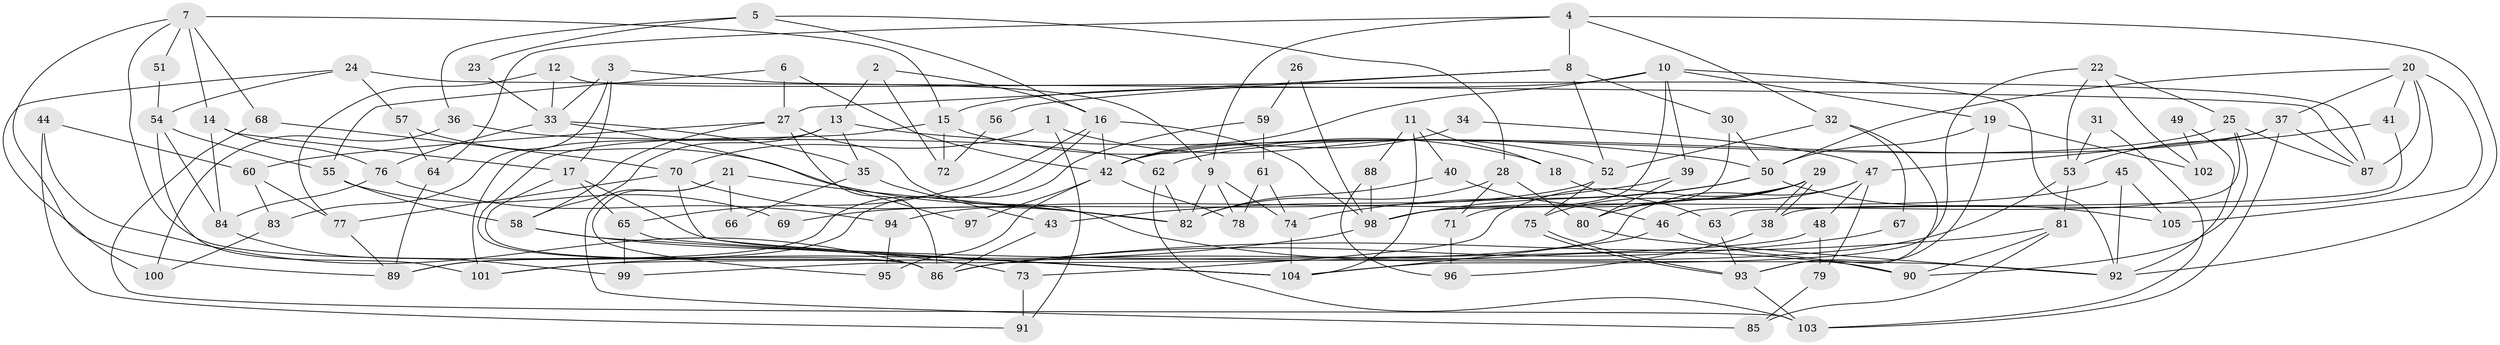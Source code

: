 // Generated by graph-tools (version 1.1) at 2025/50/03/09/25 03:50:15]
// undirected, 105 vertices, 210 edges
graph export_dot {
graph [start="1"]
  node [color=gray90,style=filled];
  1;
  2;
  3;
  4;
  5;
  6;
  7;
  8;
  9;
  10;
  11;
  12;
  13;
  14;
  15;
  16;
  17;
  18;
  19;
  20;
  21;
  22;
  23;
  24;
  25;
  26;
  27;
  28;
  29;
  30;
  31;
  32;
  33;
  34;
  35;
  36;
  37;
  38;
  39;
  40;
  41;
  42;
  43;
  44;
  45;
  46;
  47;
  48;
  49;
  50;
  51;
  52;
  53;
  54;
  55;
  56;
  57;
  58;
  59;
  60;
  61;
  62;
  63;
  64;
  65;
  66;
  67;
  68;
  69;
  70;
  71;
  72;
  73;
  74;
  75;
  76;
  77;
  78;
  79;
  80;
  81;
  82;
  83;
  84;
  85;
  86;
  87;
  88;
  89;
  90;
  91;
  92;
  93;
  94;
  95;
  96;
  97;
  98;
  99;
  100;
  101;
  102;
  103;
  104;
  105;
  1 -- 70;
  1 -- 52;
  1 -- 91;
  2 -- 16;
  2 -- 13;
  2 -- 72;
  3 -- 33;
  3 -- 9;
  3 -- 17;
  3 -- 83;
  4 -- 32;
  4 -- 9;
  4 -- 8;
  4 -- 64;
  4 -- 92;
  5 -- 16;
  5 -- 28;
  5 -- 23;
  5 -- 36;
  6 -- 55;
  6 -- 42;
  6 -- 27;
  7 -- 14;
  7 -- 15;
  7 -- 51;
  7 -- 68;
  7 -- 86;
  7 -- 89;
  8 -- 27;
  8 -- 30;
  8 -- 52;
  8 -- 56;
  9 -- 74;
  9 -- 82;
  9 -- 78;
  10 -- 98;
  10 -- 92;
  10 -- 15;
  10 -- 19;
  10 -- 39;
  10 -- 42;
  11 -- 104;
  11 -- 40;
  11 -- 18;
  11 -- 88;
  12 -- 77;
  12 -- 87;
  12 -- 33;
  13 -- 35;
  13 -- 50;
  13 -- 58;
  13 -- 101;
  14 -- 17;
  14 -- 84;
  14 -- 76;
  15 -- 86;
  15 -- 18;
  15 -- 72;
  16 -- 65;
  16 -- 42;
  16 -- 89;
  16 -- 98;
  17 -- 86;
  17 -- 65;
  17 -- 92;
  18 -- 63;
  19 -- 93;
  19 -- 50;
  19 -- 102;
  20 -- 41;
  20 -- 50;
  20 -- 37;
  20 -- 38;
  20 -- 87;
  20 -- 105;
  21 -- 85;
  21 -- 82;
  21 -- 66;
  21 -- 95;
  22 -- 104;
  22 -- 25;
  22 -- 53;
  22 -- 102;
  23 -- 33;
  24 -- 54;
  24 -- 87;
  24 -- 57;
  24 -- 100;
  25 -- 87;
  25 -- 90;
  25 -- 42;
  25 -- 46;
  26 -- 59;
  26 -- 98;
  27 -- 58;
  27 -- 60;
  27 -- 86;
  27 -- 90;
  28 -- 71;
  28 -- 80;
  28 -- 82;
  29 -- 73;
  29 -- 38;
  29 -- 38;
  29 -- 75;
  29 -- 80;
  29 -- 94;
  30 -- 50;
  30 -- 71;
  31 -- 103;
  31 -- 53;
  32 -- 52;
  32 -- 93;
  32 -- 67;
  33 -- 76;
  33 -- 35;
  33 -- 97;
  34 -- 42;
  34 -- 47;
  35 -- 43;
  35 -- 66;
  36 -- 62;
  36 -- 100;
  37 -- 62;
  37 -- 47;
  37 -- 87;
  37 -- 103;
  38 -- 96;
  39 -- 80;
  39 -- 43;
  40 -- 82;
  40 -- 46;
  41 -- 63;
  41 -- 53;
  42 -- 78;
  42 -- 95;
  42 -- 97;
  43 -- 86;
  44 -- 60;
  44 -- 86;
  44 -- 91;
  45 -- 92;
  45 -- 98;
  45 -- 105;
  46 -- 90;
  46 -- 104;
  47 -- 80;
  47 -- 48;
  47 -- 79;
  47 -- 99;
  48 -- 101;
  48 -- 79;
  49 -- 102;
  49 -- 92;
  50 -- 105;
  50 -- 74;
  50 -- 98;
  51 -- 54;
  52 -- 75;
  52 -- 69;
  53 -- 86;
  53 -- 81;
  54 -- 101;
  54 -- 84;
  54 -- 55;
  55 -- 58;
  55 -- 69;
  56 -- 72;
  57 -- 64;
  57 -- 82;
  58 -- 104;
  58 -- 73;
  59 -- 89;
  59 -- 61;
  60 -- 83;
  60 -- 77;
  61 -- 78;
  61 -- 74;
  62 -- 103;
  62 -- 82;
  63 -- 93;
  64 -- 89;
  65 -- 104;
  65 -- 99;
  67 -- 86;
  68 -- 70;
  68 -- 103;
  70 -- 77;
  70 -- 82;
  70 -- 104;
  71 -- 96;
  73 -- 91;
  74 -- 104;
  75 -- 93;
  75 -- 93;
  76 -- 94;
  76 -- 84;
  77 -- 89;
  79 -- 85;
  80 -- 92;
  81 -- 86;
  81 -- 85;
  81 -- 90;
  83 -- 100;
  84 -- 99;
  88 -- 98;
  88 -- 96;
  93 -- 103;
  94 -- 95;
  98 -- 101;
}
